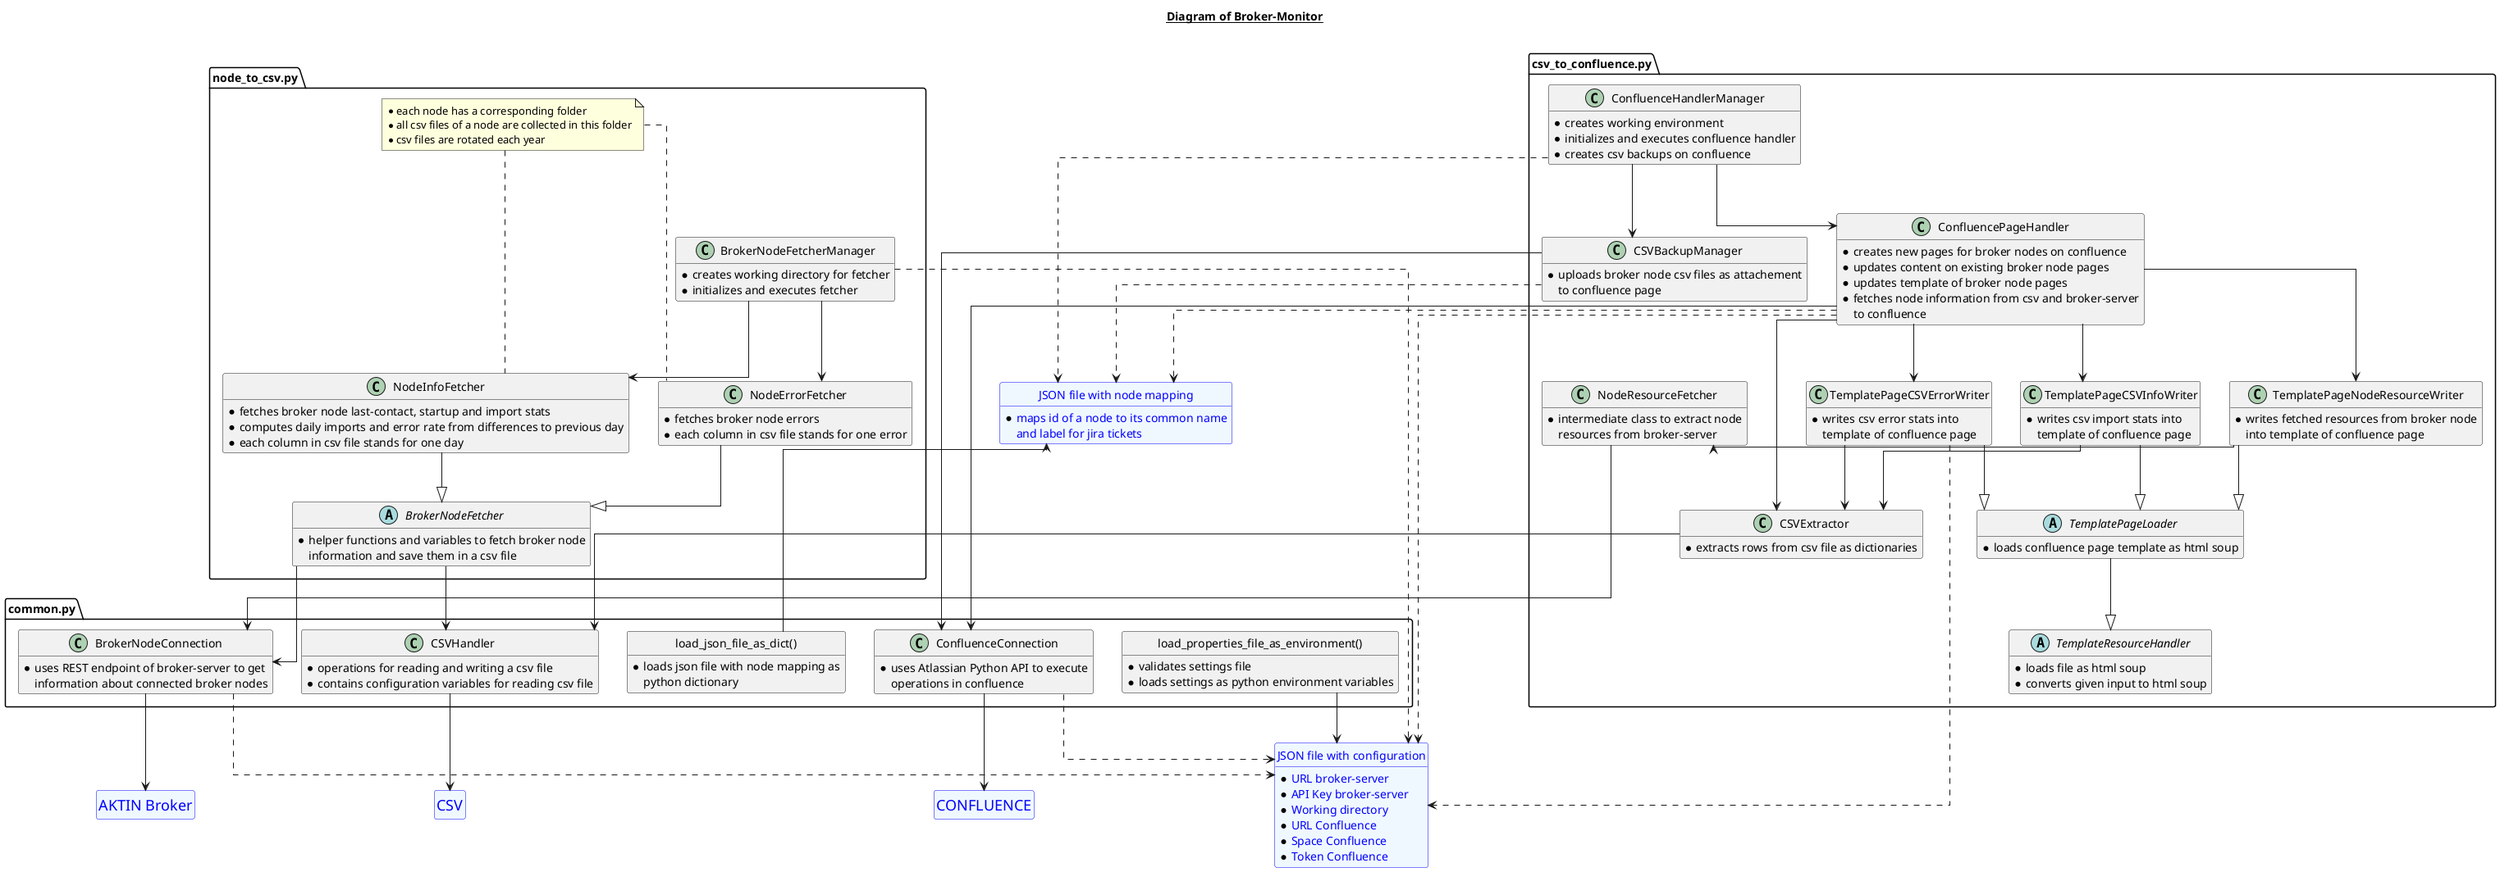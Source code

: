 @startuml
hide methods

title __Diagram of Broker-Monitor__\n

skinparam linetype ortho
top to bottom direction

entity "<size:18>AKTIN Broker</size>" as broker
entity broker #aliceblue;line:blue;text:blue
hide broker members
hide broker circle

entity "<size:18>CSV</size>" as csv
entity csv #aliceblue;line:blue;text:blue
hide csv members
hide csv circle

entity "<size:18>CONFLUENCE</size>" as confluence
entity confluence #aliceblue;line:blue;text:blue
hide confluence members
hide confluence circle

entity "JSON file with configuration" as settings {
* URL broker-server
* API Key broker-server
* Working directory
* URL Confluence
* Space Confluence
* Token Confluence
}
entity settings #aliceblue;line:blue;text:blue
hide settings circle

entity "JSON file with node mapping" as mapping {
* maps id of a node to its common name
and label for jira tickets
}
entity mapping #aliceblue;line:blue;text:blue
hide mapping circle

package "node_to_csv.py" as node_to_csv <<Package>> {
class BrokerNodeFetcherManager {
* creates working directory for fetcher
* initializes and executes fetcher
}

abstract class BrokerNodeFetcher {
* helper functions and variables to fetch broker node
information and save them in a csv file
}

class NodeErrorFetcher {
* fetches broker node errors
* each column in csv file stands for one error
}

class NodeInfoFetcher {
* fetches broker node last-contact, startup and import stats
* computes daily imports and error rate from differences to previous day
* each column in csv file stands for one day
}

note "* each node has a corresponding folder\n* all csv files of a node are collected in this folder\n* csv files are rotated each year" as N1
NodeErrorFetcher .u.. N1
NodeInfoFetcher .u.. N1
}

package "common.py" as common <<Package>> {
class "load_properties_file_as_environment()" as read_properties {
* validates settings file
* loads settings as python environment variables
}
hide read_properties circle

class "load_json_file_as_dict()" as load_mapping {
* loads json file with node mapping as
python dictionary
}
hide load_mapping circle

class BrokerNodeConnection {
* uses REST endpoint of broker-server to get
information about connected broker nodes
}

class ConfluenceConnection {
* uses Atlassian Python API to execute
operations in confluence
}

class CSVHandler {
* operations for reading and writing a csv file
* contains configuration variables for reading csv file
}
}

package "csv_to_confluence.py" as csv_to_confluence {
class CSVExtractor {
* extracts rows from csv file as dictionaries
}

class CSVBackupManager {
* uploads broker node csv files as attachement
to confluence page
}

abstract class TemplateResourceHandler{
* loads file as html soup
* converts given input to html soup
}

abstract class TemplatePageLoader{
* loads confluence page template as html soup
}

class NodeResourceFetcher {
* intermediate class to extract node
resources from broker-server
}

class TemplatePageNodeResourceWriter {
* writes fetched resources from broker node
into template of confluence page
}

class TemplatePageCSVInfoWriter {
* writes csv import stats into
template of confluence page
}

class TemplatePageCSVErrorWriter {
* writes csv error stats into
template of confluence page
}

class ConfluencePageHandler {
* creates new pages for broker nodes on confluence
* updates content on existing broker node pages
* updates template of broker node pages
* fetches node information from csv and broker-server
to confluence
}

class ConfluenceHandlerManager {
* creates working environment
* initializes and executes confluence handler
* creates csv backups on confluence
}
}

read_properties --> settings
CSVHandler --> csv
BrokerNodeConnection --> broker
BrokerNodeConnection ..> settings
ConfluenceConnection --> confluence
ConfluenceConnection ..> settings

BrokerNodeFetcher --> CSVHandler
BrokerNodeFetcher --> BrokerNodeConnection
NodeInfoFetcher --|> BrokerNodeFetcher
NodeErrorFetcher --|> BrokerNodeFetcher
BrokerNodeFetcherManager ..> settings
BrokerNodeFetcherManager --> NodeInfoFetcher
BrokerNodeFetcherManager --> NodeErrorFetcher

load_mapping -u-> mapping
CSVBackupManager ..> mapping
CSVBackupManager --> ConfluenceConnection
TemplatePageLoader --|> TemplateResourceHandler
NodeResourceFetcher --> BrokerNodeConnection
TemplatePageNodeResourceWriter --|> TemplatePageLoader
TemplatePageNodeResourceWriter -> NodeResourceFetcher
CSVExtractor --> CSVHandler
TemplatePageCSVInfoWriter --|> TemplatePageLoader
TemplatePageCSVInfoWriter --> CSVExtractor
TemplatePageCSVErrorWriter --|> TemplatePageLoader
TemplatePageCSVErrorWriter --> CSVExtractor
TemplatePageCSVErrorWriter ..> settings



ConfluencePageHandler ..> mapping
ConfluencePageHandler ---> ConfluenceConnection
ConfluencePageHandler ..> settings
ConfluencePageHandler --> TemplatePageNodeResourceWriter
ConfluencePageHandler --> TemplatePageCSVInfoWriter
ConfluencePageHandler --> TemplatePageCSVErrorWriter
ConfluencePageHandler --> CSVExtractor

ConfluenceHandlerManager --> CSVBackupManager
ConfluenceHandlerManager --> ConfluencePageHandler
ConfluenceHandlerManager ..> mapping

@enduml
